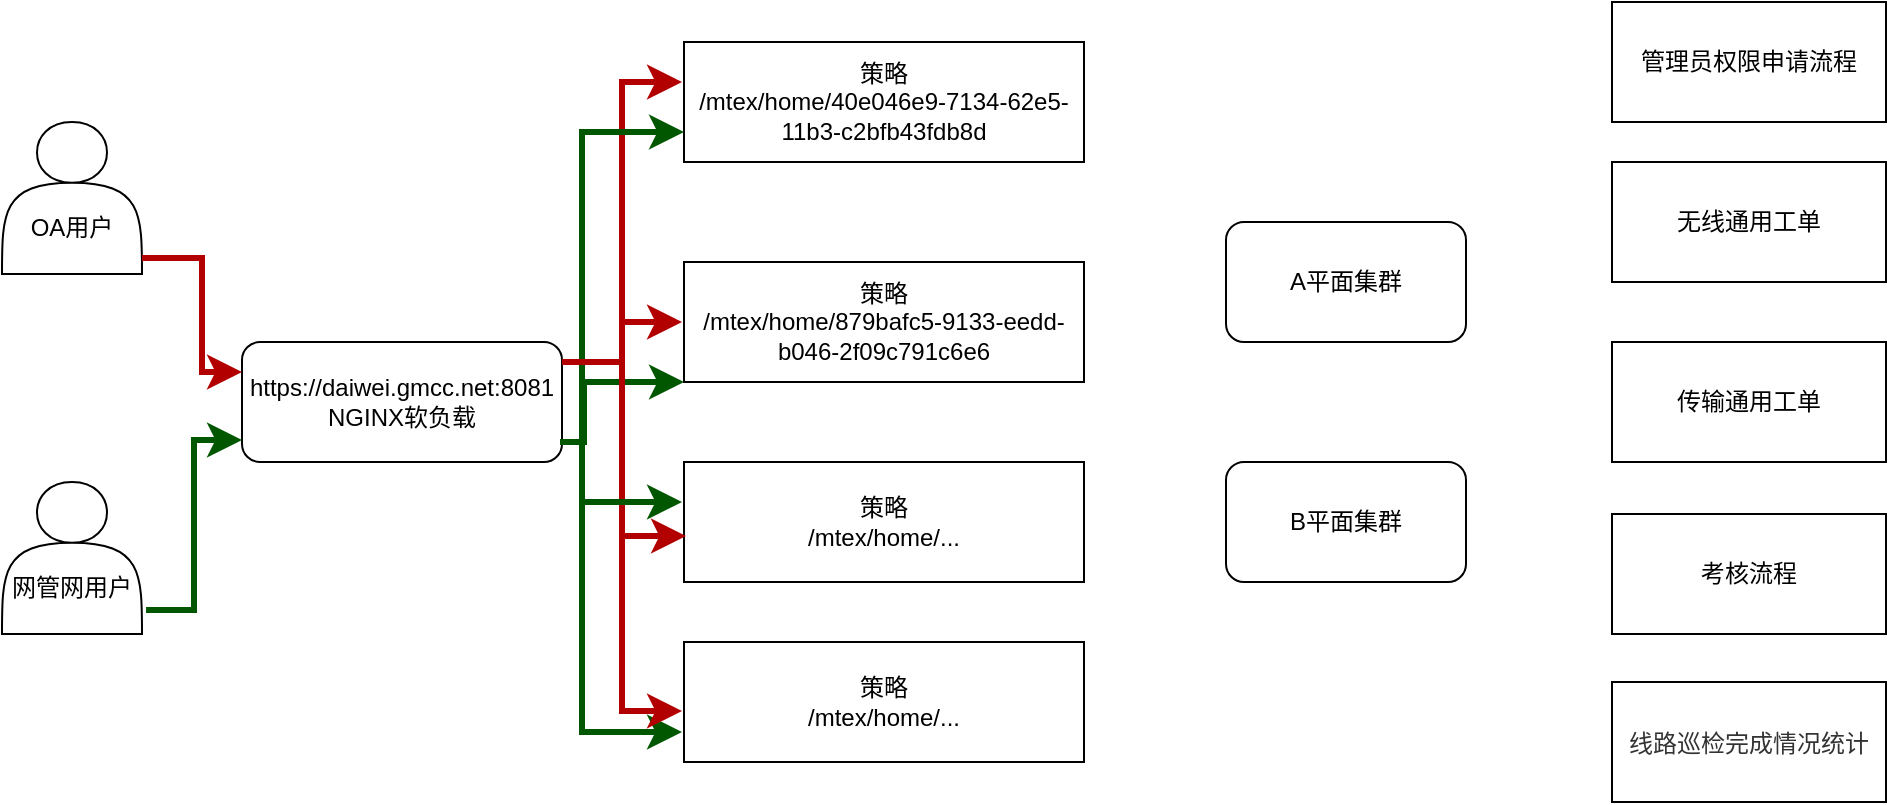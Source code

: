 <mxfile version="24.2.5" type="github">
  <diagram name="Page-1" id="90a13364-a465-7bf4-72fc-28e22215d7a0">
    <mxGraphModel dx="1434" dy="771" grid="1" gridSize="10" guides="1" tooltips="1" connect="1" arrows="1" fold="1" page="1" pageScale="1.5" pageWidth="1169" pageHeight="826" background="none" math="0" shadow="0">
      <root>
        <mxCell id="0" style=";html=1;" />
        <mxCell id="1" style=";html=1;" parent="0" />
        <mxCell id="PmSagH819ou6p5QeZkUR-2" value="&lt;div&gt;&lt;br&gt;&lt;/div&gt;&lt;div&gt;&lt;br&gt;&lt;/div&gt;&lt;div&gt;网管网用户&lt;/div&gt;" style="shape=actor;whiteSpace=wrap;html=1;" vertex="1" parent="1">
          <mxGeometry x="120" y="660" width="70" height="76" as="geometry" />
        </mxCell>
        <mxCell id="PmSagH819ou6p5QeZkUR-3" value="&lt;div&gt;&lt;br&gt;&lt;/div&gt;&lt;div&gt;&lt;br&gt;&lt;/div&gt;&lt;div&gt;OA用户&lt;/div&gt;" style="shape=actor;whiteSpace=wrap;html=1;" vertex="1" parent="1">
          <mxGeometry x="120" y="480" width="70" height="76" as="geometry" />
        </mxCell>
        <mxCell id="PmSagH819ou6p5QeZkUR-5" value="https://daiwei.gmcc.net:8081&lt;div&gt;NGINX软负载&lt;/div&gt;" style="rounded=1;whiteSpace=wrap;html=1;" vertex="1" parent="1">
          <mxGeometry x="240" y="590" width="160" height="60" as="geometry" />
        </mxCell>
        <mxCell id="PmSagH819ou6p5QeZkUR-6" value="策略&lt;div&gt;/mtex/home/40e046e9-7134-62e5-11b3-c2bfb43fdb8d&lt;/div&gt;" style="rounded=0;whiteSpace=wrap;html=1;" vertex="1" parent="1">
          <mxGeometry x="461" y="440" width="200" height="60" as="geometry" />
        </mxCell>
        <mxCell id="PmSagH819ou6p5QeZkUR-10" value="策略&lt;div&gt;/mtex/home/879bafc5-9133-eedd-b046-2f09c791c6e6&lt;/div&gt;" style="rounded=0;whiteSpace=wrap;html=1;" vertex="1" parent="1">
          <mxGeometry x="461" y="550" width="200" height="60" as="geometry" />
        </mxCell>
        <mxCell id="PmSagH819ou6p5QeZkUR-11" value="策略&lt;div&gt;/mtex/home/...&lt;/div&gt;" style="rounded=0;whiteSpace=wrap;html=1;" vertex="1" parent="1">
          <mxGeometry x="461" y="650" width="200" height="60" as="geometry" />
        </mxCell>
        <mxCell id="PmSagH819ou6p5QeZkUR-12" value="策略&lt;div&gt;/mtex/home/...&lt;/div&gt;" style="rounded=0;whiteSpace=wrap;html=1;" vertex="1" parent="1">
          <mxGeometry x="461" y="740" width="200" height="60" as="geometry" />
        </mxCell>
        <mxCell id="PmSagH819ou6p5QeZkUR-13" value="A平面集群" style="rounded=1;whiteSpace=wrap;html=1;" vertex="1" parent="1">
          <mxGeometry x="732" y="530" width="120" height="60" as="geometry" />
        </mxCell>
        <mxCell id="PmSagH819ou6p5QeZkUR-14" value="B平面集群" style="rounded=1;whiteSpace=wrap;html=1;" vertex="1" parent="1">
          <mxGeometry x="732" y="650" width="120" height="60" as="geometry" />
        </mxCell>
        <mxCell id="PmSagH819ou6p5QeZkUR-16" value="管理员权限申请流程" style="rounded=0;whiteSpace=wrap;html=1;" vertex="1" parent="1">
          <mxGeometry x="925" y="420" width="137" height="60" as="geometry" />
        </mxCell>
        <mxCell id="PmSagH819ou6p5QeZkUR-17" value="无线通用工单" style="rounded=0;whiteSpace=wrap;html=1;" vertex="1" parent="1">
          <mxGeometry x="925" y="500" width="137" height="60" as="geometry" />
        </mxCell>
        <mxCell id="PmSagH819ou6p5QeZkUR-18" value="传输通用工单" style="rounded=0;whiteSpace=wrap;html=1;" vertex="1" parent="1">
          <mxGeometry x="925" y="590" width="137" height="60" as="geometry" />
        </mxCell>
        <mxCell id="PmSagH819ou6p5QeZkUR-19" value="考核流程" style="rounded=0;whiteSpace=wrap;html=1;" vertex="1" parent="1">
          <mxGeometry x="925" y="676" width="137" height="60" as="geometry" />
        </mxCell>
        <mxCell id="PmSagH819ou6p5QeZkUR-20" value="&lt;span style=&quot;color: rgb(51, 51, 51); font-family: &amp;quot;Microsoft YaHei&amp;quot;, &amp;quot;Helvetica Neue&amp;quot;, Helvetica, Arial, sans-serif; text-align: start; background-color: rgb(255, 255, 255);&quot;&gt;线路巡检完成情况统计&lt;/span&gt;" style="rounded=0;whiteSpace=wrap;html=1;" vertex="1" parent="1">
          <mxGeometry x="925" y="760" width="137" height="60" as="geometry" />
        </mxCell>
        <mxCell id="PmSagH819ou6p5QeZkUR-28" value="" style="edgeStyle=elbowEdgeStyle;elbow=horizontal;endArrow=classic;html=1;curved=0;rounded=0;endSize=8;startSize=8;entryX=0;entryY=0.25;entryDx=0;entryDy=0;fillColor=#e51400;strokeColor=#B20000;strokeWidth=3;" edge="1" parent="1" target="PmSagH819ou6p5QeZkUR-5">
          <mxGeometry width="50" height="50" relative="1" as="geometry">
            <mxPoint x="190" y="548" as="sourcePoint" />
            <mxPoint x="230" y="620" as="targetPoint" />
            <Array as="points">
              <mxPoint x="220" y="590" />
            </Array>
          </mxGeometry>
        </mxCell>
        <mxCell id="PmSagH819ou6p5QeZkUR-29" value="" style="edgeStyle=elbowEdgeStyle;elbow=horizontal;endArrow=classic;html=1;curved=0;rounded=0;endSize=8;startSize=8;entryX=0;entryY=0.75;entryDx=0;entryDy=0;exitX=1.029;exitY=0.842;exitDx=0;exitDy=0;exitPerimeter=0;fillColor=#008a00;strokeColor=#005700;strokeWidth=3;" edge="1" parent="1" source="PmSagH819ou6p5QeZkUR-2">
          <mxGeometry width="50" height="50" relative="1" as="geometry">
            <mxPoint x="190" y="740" as="sourcePoint" />
            <mxPoint x="240" y="639" as="targetPoint" />
          </mxGeometry>
        </mxCell>
        <mxCell id="PmSagH819ou6p5QeZkUR-30" value="" style="edgeStyle=elbowEdgeStyle;elbow=horizontal;endArrow=classic;html=1;curved=0;rounded=0;endSize=8;startSize=8;fillColor=#e51400;strokeColor=#B20000;strokeWidth=3;" edge="1" parent="1">
          <mxGeometry width="50" height="50" relative="1" as="geometry">
            <mxPoint x="400" y="600" as="sourcePoint" />
            <mxPoint x="460" y="460" as="targetPoint" />
          </mxGeometry>
        </mxCell>
        <mxCell id="PmSagH819ou6p5QeZkUR-31" value="" style="edgeStyle=elbowEdgeStyle;elbow=horizontal;endArrow=classic;html=1;curved=0;rounded=0;endSize=8;startSize=8;fillColor=#e51400;strokeColor=#B20000;strokeWidth=3;" edge="1" parent="1">
          <mxGeometry width="50" height="50" relative="1" as="geometry">
            <mxPoint x="400" y="600" as="sourcePoint" />
            <mxPoint x="460" y="580" as="targetPoint" />
            <Array as="points" />
          </mxGeometry>
        </mxCell>
        <mxCell id="PmSagH819ou6p5QeZkUR-34" value="" style="edgeStyle=elbowEdgeStyle;elbow=horizontal;endArrow=classic;html=1;curved=0;rounded=0;endSize=8;startSize=8;entryX=0.005;entryY=0.617;entryDx=0;entryDy=0;entryPerimeter=0;fillColor=#e51400;strokeColor=#B20000;strokeWidth=3;" edge="1" parent="1" target="PmSagH819ou6p5QeZkUR-11">
          <mxGeometry width="50" height="50" relative="1" as="geometry">
            <mxPoint x="410" y="600" as="sourcePoint" />
            <mxPoint x="460" y="550" as="targetPoint" />
            <Array as="points">
              <mxPoint x="430" y="640" />
            </Array>
          </mxGeometry>
        </mxCell>
        <mxCell id="PmSagH819ou6p5QeZkUR-35" value="" style="edgeStyle=elbowEdgeStyle;elbow=horizontal;endArrow=classic;html=1;curved=0;rounded=0;endSize=8;startSize=8;entryX=0;entryY=0.75;entryDx=0;entryDy=0;fillColor=#008a00;strokeColor=#005700;strokeWidth=3;" edge="1" parent="1">
          <mxGeometry width="50" height="50" relative="1" as="geometry">
            <mxPoint x="399" y="640" as="sourcePoint" />
            <mxPoint x="460" y="785" as="targetPoint" />
            <Array as="points">
              <mxPoint x="410" y="720" />
            </Array>
          </mxGeometry>
        </mxCell>
        <mxCell id="PmSagH819ou6p5QeZkUR-36" value="" style="edgeStyle=elbowEdgeStyle;elbow=horizontal;endArrow=classic;html=1;curved=0;rounded=0;endSize=8;startSize=8;entryX=0;entryY=0.75;entryDx=0;entryDy=0;fillColor=#008a00;strokeColor=#005700;strokeWidth=3;" edge="1" parent="1" target="PmSagH819ou6p5QeZkUR-6">
          <mxGeometry width="50" height="50" relative="1" as="geometry">
            <mxPoint x="400" y="640" as="sourcePoint" />
            <mxPoint x="448" y="490" as="targetPoint" />
            <Array as="points">
              <mxPoint x="410" y="490" />
            </Array>
          </mxGeometry>
        </mxCell>
        <mxCell id="PmSagH819ou6p5QeZkUR-37" value="" style="edgeStyle=elbowEdgeStyle;elbow=horizontal;endArrow=classic;html=1;curved=0;rounded=0;endSize=8;startSize=8;fillColor=#008a00;strokeColor=#005700;strokeWidth=3;" edge="1" parent="1">
          <mxGeometry width="50" height="50" relative="1" as="geometry">
            <mxPoint x="400" y="640" as="sourcePoint" />
            <mxPoint x="461" y="610" as="targetPoint" />
            <Array as="points">
              <mxPoint x="411" y="630" />
            </Array>
          </mxGeometry>
        </mxCell>
        <mxCell id="PmSagH819ou6p5QeZkUR-38" value="" style="edgeStyle=elbowEdgeStyle;elbow=horizontal;endArrow=classic;html=1;curved=0;rounded=0;endSize=8;startSize=8;fillColor=#e51400;strokeColor=#B20000;strokeWidth=3;" edge="1" parent="1">
          <mxGeometry width="50" height="50" relative="1" as="geometry">
            <mxPoint x="400" y="600" as="sourcePoint" />
            <mxPoint x="460" y="774.5" as="targetPoint" />
            <Array as="points">
              <mxPoint x="430" y="704.5" />
            </Array>
          </mxGeometry>
        </mxCell>
        <mxCell id="PmSagH819ou6p5QeZkUR-39" value="" style="edgeStyle=elbowEdgeStyle;elbow=horizontal;endArrow=classic;html=1;curved=0;rounded=0;endSize=8;startSize=8;fillColor=#008a00;strokeColor=#005700;strokeWidth=3;" edge="1" parent="1">
          <mxGeometry width="50" height="50" relative="1" as="geometry">
            <mxPoint x="400" y="640" as="sourcePoint" />
            <mxPoint x="460" y="670" as="targetPoint" />
            <Array as="points">
              <mxPoint x="410" y="660" />
            </Array>
          </mxGeometry>
        </mxCell>
      </root>
    </mxGraphModel>
  </diagram>
</mxfile>
